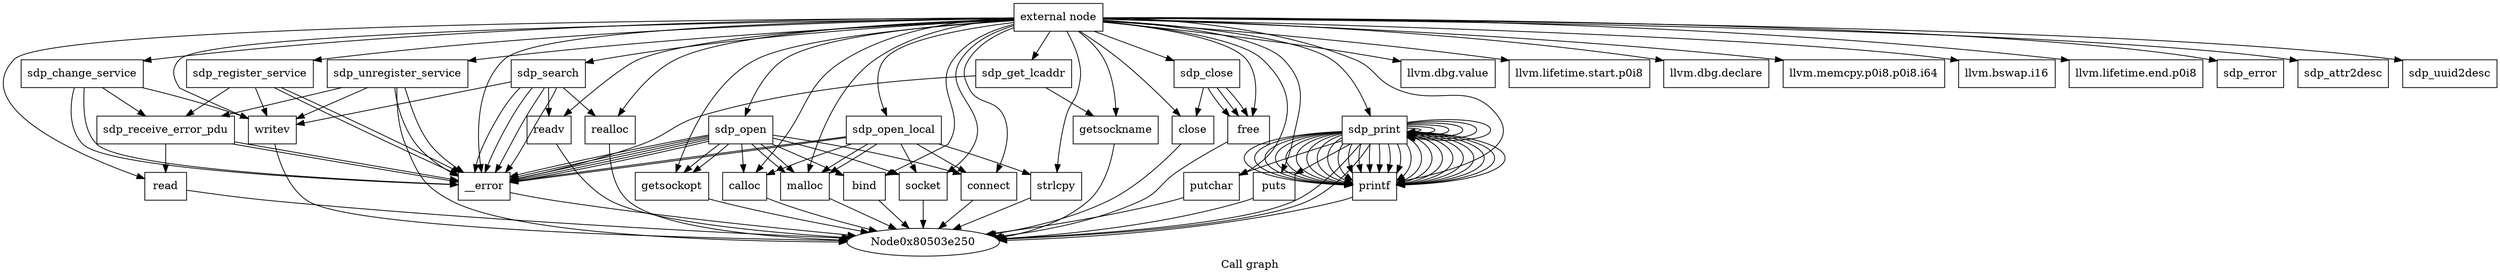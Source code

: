 digraph "Call graph" {
	label="Call graph";

	Node0x80503e220 [shape=record,label="{external node}"];
	Node0x80503e220 -> Node0x80503e1c0;
	Node0x80503e220 -> Node0x80503de00;
	Node0x80503e220 -> Node0x80503ddd0;
	Node0x80503e220 -> Node0x80503dcb0;
	Node0x80503e220 -> Node0x80503dc50;
	Node0x80503e220 -> Node0x80503dbf0;
	Node0x80503e220 -> Node0x80503e160;
	Node0x80503e220 -> Node0x80503e100;
	Node0x80503e220 -> Node0x80503de90;
	Node0x80503e220 -> Node0x80503db90;
	Node0x80503e220 -> Node0x80503def0;
	Node0x80503e220 -> Node0x80503db30;
	Node0x80503e220 -> Node0x80503da70;
	Node0x80503e220 -> Node0x80503da10;
	Node0x80503e220 -> Node0x80503d9b0;
	Node0x80503e220 -> Node0x80503d950;
	Node0x80503e220 -> Node0x80503d8f0;
	Node0x80503e220 -> Node0x80503d890;
	Node0x80503e220 -> Node0x80503d830;
	Node0x80503e220 -> Node0x80503d7d0;
	Node0x80503e220 -> Node0x80503d770;
	Node0x80503e220 -> Node0x80503d710;
	Node0x80503e220 -> Node0x80503d6b0;
	Node0x80503e220 -> Node0x80503d650;
	Node0x80503e220 -> Node0x80503d5f0;
	Node0x80503e220 -> Node0x80503d590;
	Node0x80503e220 -> Node0x80503d530;
	Node0x80503e220 -> Node0x80503d4d0;
	Node0x80503e220 -> Node0x80503d470;
	Node0x80503e220 -> Node0x80503d410;
	Node0x80503e220 -> Node0x80503d3b0;
	Node0x80503e220 -> Node0x80503d350;
	Node0x80503e220 -> Node0x80503d2f0;
	Node0x80503e220 -> Node0x80503d290;
	Node0x80503e220 -> Node0x80503d230;
	Node0x80503e220 -> Node0x80503d1d0;
	Node0x80503e1c0 [shape=record,label="{sdp_search}"];
	Node0x80503e1c0 -> Node0x80503e160;
	Node0x80503e1c0 -> Node0x80503e100;
	Node0x80503e1c0 -> Node0x80503e100;
	Node0x80503e1c0 -> Node0x80503de90;
	Node0x80503e1c0 -> Node0x80503e100;
	Node0x80503e1c0 -> Node0x80503e100;
	Node0x80503e1c0 -> Node0x80503def0;
	Node0x80503de00 [shape=record,label="{llvm.dbg.value}"];
	Node0x80503ddd0 [shape=record,label="{llvm.lifetime.start.p0i8}"];
	Node0x80503dcb0 [shape=record,label="{llvm.dbg.declare}"];
	Node0x80503dc50 [shape=record,label="{llvm.memcpy.p0i8.p0i8.i64}"];
	Node0x80503dbf0 [shape=record,label="{llvm.bswap.i16}"];
	Node0x80503e160 [shape=record,label="{writev}"];
	Node0x80503e160 -> Node0x80503e250;
	Node0x80503e100 [shape=record,label="{__error}"];
	Node0x80503e100 -> Node0x80503e250;
	Node0x80503de90 [shape=record,label="{readv}"];
	Node0x80503de90 -> Node0x80503e250;
	Node0x80503db90 [shape=record,label="{llvm.lifetime.end.p0i8}"];
	Node0x80503def0 [shape=record,label="{realloc}"];
	Node0x80503def0 -> Node0x80503e250;
	Node0x80503db30 [shape=record,label="{sdp_register_service}"];
	Node0x80503db30 -> Node0x80503e160;
	Node0x80503db30 -> Node0x80503e100;
	Node0x80503db30 -> Node0x80503e100;
	Node0x80503db30 -> Node0x80503dad0;
	Node0x80503dad0 [shape=record,label="{sdp_receive_error_pdu}"];
	Node0x80503dad0 -> Node0x80503da70;
	Node0x80503dad0 -> Node0x80503e100;
	Node0x80503dad0 -> Node0x80503e100;
	Node0x80503da70 [shape=record,label="{read}"];
	Node0x80503da70 -> Node0x80503e250;
	Node0x80503da10 [shape=record,label="{sdp_unregister_service}"];
	Node0x80503da10 -> Node0x80503e250;
	Node0x80503da10 -> Node0x80503e160;
	Node0x80503da10 -> Node0x80503e100;
	Node0x80503da10 -> Node0x80503e100;
	Node0x80503da10 -> Node0x80503dad0;
	Node0x80503d9b0 [shape=record,label="{sdp_change_service}"];
	Node0x80503d9b0 -> Node0x80503e160;
	Node0x80503d9b0 -> Node0x80503e100;
	Node0x80503d9b0 -> Node0x80503e100;
	Node0x80503d9b0 -> Node0x80503dad0;
	Node0x80503d950 [shape=record,label="{sdp_open}"];
	Node0x80503d950 -> Node0x80503d8f0;
	Node0x80503d950 -> Node0x80503d890;
	Node0x80503d950 -> Node0x80503e100;
	Node0x80503d950 -> Node0x80503d830;
	Node0x80503d950 -> Node0x80503e100;
	Node0x80503d950 -> Node0x80503d7d0;
	Node0x80503d950 -> Node0x80503e100;
	Node0x80503d950 -> Node0x80503d770;
	Node0x80503d950 -> Node0x80503e100;
	Node0x80503d950 -> Node0x80503d710;
	Node0x80503d950 -> Node0x80503d770;
	Node0x80503d950 -> Node0x80503e100;
	Node0x80503d950 -> Node0x80503d710;
	Node0x80503d8f0 [shape=record,label="{calloc}"];
	Node0x80503d8f0 -> Node0x80503e250;
	Node0x80503d890 [shape=record,label="{socket}"];
	Node0x80503d890 -> Node0x80503e250;
	Node0x80503d830 [shape=record,label="{bind}"];
	Node0x80503d830 -> Node0x80503e250;
	Node0x80503d7d0 [shape=record,label="{connect}"];
	Node0x80503d7d0 -> Node0x80503e250;
	Node0x80503d770 [shape=record,label="{getsockopt}"];
	Node0x80503d770 -> Node0x80503e250;
	Node0x80503d710 [shape=record,label="{malloc}"];
	Node0x80503d710 -> Node0x80503e250;
	Node0x80503d6b0 [shape=record,label="{sdp_open_local}"];
	Node0x80503d6b0 -> Node0x80503d8f0;
	Node0x80503d6b0 -> Node0x80503d890;
	Node0x80503d6b0 -> Node0x80503e100;
	Node0x80503d6b0 -> Node0x80503d650;
	Node0x80503d6b0 -> Node0x80503d7d0;
	Node0x80503d6b0 -> Node0x80503e100;
	Node0x80503d6b0 -> Node0x80503d710;
	Node0x80503d6b0 -> Node0x80503d710;
	Node0x80503d650 [shape=record,label="{strlcpy}"];
	Node0x80503d650 -> Node0x80503e250;
	Node0x80503d5f0 [shape=record,label="{sdp_close}"];
	Node0x80503d5f0 -> Node0x80503d590;
	Node0x80503d5f0 -> Node0x80503d530;
	Node0x80503d5f0 -> Node0x80503d530;
	Node0x80503d5f0 -> Node0x80503d530;
	Node0x80503d590 [shape=record,label="{close}"];
	Node0x80503d590 -> Node0x80503e250;
	Node0x80503d530 [shape=record,label="{free}"];
	Node0x80503d530 -> Node0x80503e250;
	Node0x80503d4d0 [shape=record,label="{sdp_error}"];
	Node0x80503d470 [shape=record,label="{sdp_get_lcaddr}"];
	Node0x80503d470 -> Node0x80503d410;
	Node0x80503d470 -> Node0x80503e100;
	Node0x80503d410 [shape=record,label="{getsockname}"];
	Node0x80503d410 -> Node0x80503e250;
	Node0x80503d3b0 [shape=record,label="{sdp_attr2desc}"];
	Node0x80503d350 [shape=record,label="{sdp_uuid2desc}"];
	Node0x80503d2f0 [shape=record,label="{sdp_print}"];
	Node0x80503d2f0 -> Node0x80503d290;
	Node0x80503d2f0 -> Node0x80503d230;
	Node0x80503d2f0 -> Node0x80503d1d0;
	Node0x80503d2f0 -> Node0x80503d1d0;
	Node0x80503d2f0 -> Node0x80503d1d0;
	Node0x80503d2f0 -> Node0x80503d1d0;
	Node0x80503d2f0 -> Node0x80503d1d0;
	Node0x80503d2f0 -> Node0x80503e250;
	Node0x80503d2f0 -> Node0x80503e250;
	Node0x80503d2f0 -> Node0x80503d1d0;
	Node0x80503d2f0 -> Node0x80503d1d0;
	Node0x80503d2f0 -> Node0x80503d1d0;
	Node0x80503d2f0 -> Node0x80503d1d0;
	Node0x80503d2f0 -> Node0x80503d1d0;
	Node0x80503d2f0 -> Node0x80503d1d0;
	Node0x80503d2f0 -> Node0x80503d1d0;
	Node0x80503d2f0 -> Node0x80503d1d0;
	Node0x80503d2f0 -> Node0x80503d1d0;
	Node0x80503d2f0 -> Node0x80503d1d0;
	Node0x80503d2f0 -> Node0x80503d1d0;
	Node0x80503d2f0 -> Node0x80503d1d0;
	Node0x80503d2f0 -> Node0x80503d2f0;
	Node0x80503d2f0 -> Node0x80503d1d0;
	Node0x80503d2f0 -> Node0x80503d2f0;
	Node0x80503d2f0 -> Node0x80503d1d0;
	Node0x80503d2f0 -> Node0x80503d2f0;
	Node0x80503d2f0 -> Node0x80503d1d0;
	Node0x80503d2f0 -> Node0x80503d2f0;
	Node0x80503d2f0 -> Node0x80503d1d0;
	Node0x80503d2f0 -> Node0x80503d2f0;
	Node0x80503d2f0 -> Node0x80503d1d0;
	Node0x80503d2f0 -> Node0x80503d2f0;
	Node0x80503d2f0 -> Node0x80503d1d0;
	Node0x80503d2f0 -> Node0x80503d1d0;
	Node0x80503d2f0 -> Node0x80503d1d0;
	Node0x80503d2f0 -> Node0x80503d1d0;
	Node0x80503d290 [shape=record,label="{putchar}"];
	Node0x80503d290 -> Node0x80503e250;
	Node0x80503d230 [shape=record,label="{puts}"];
	Node0x80503d230 -> Node0x80503e250;
	Node0x80503d1d0 [shape=record,label="{printf}"];
	Node0x80503d1d0 -> Node0x80503e250;
}
